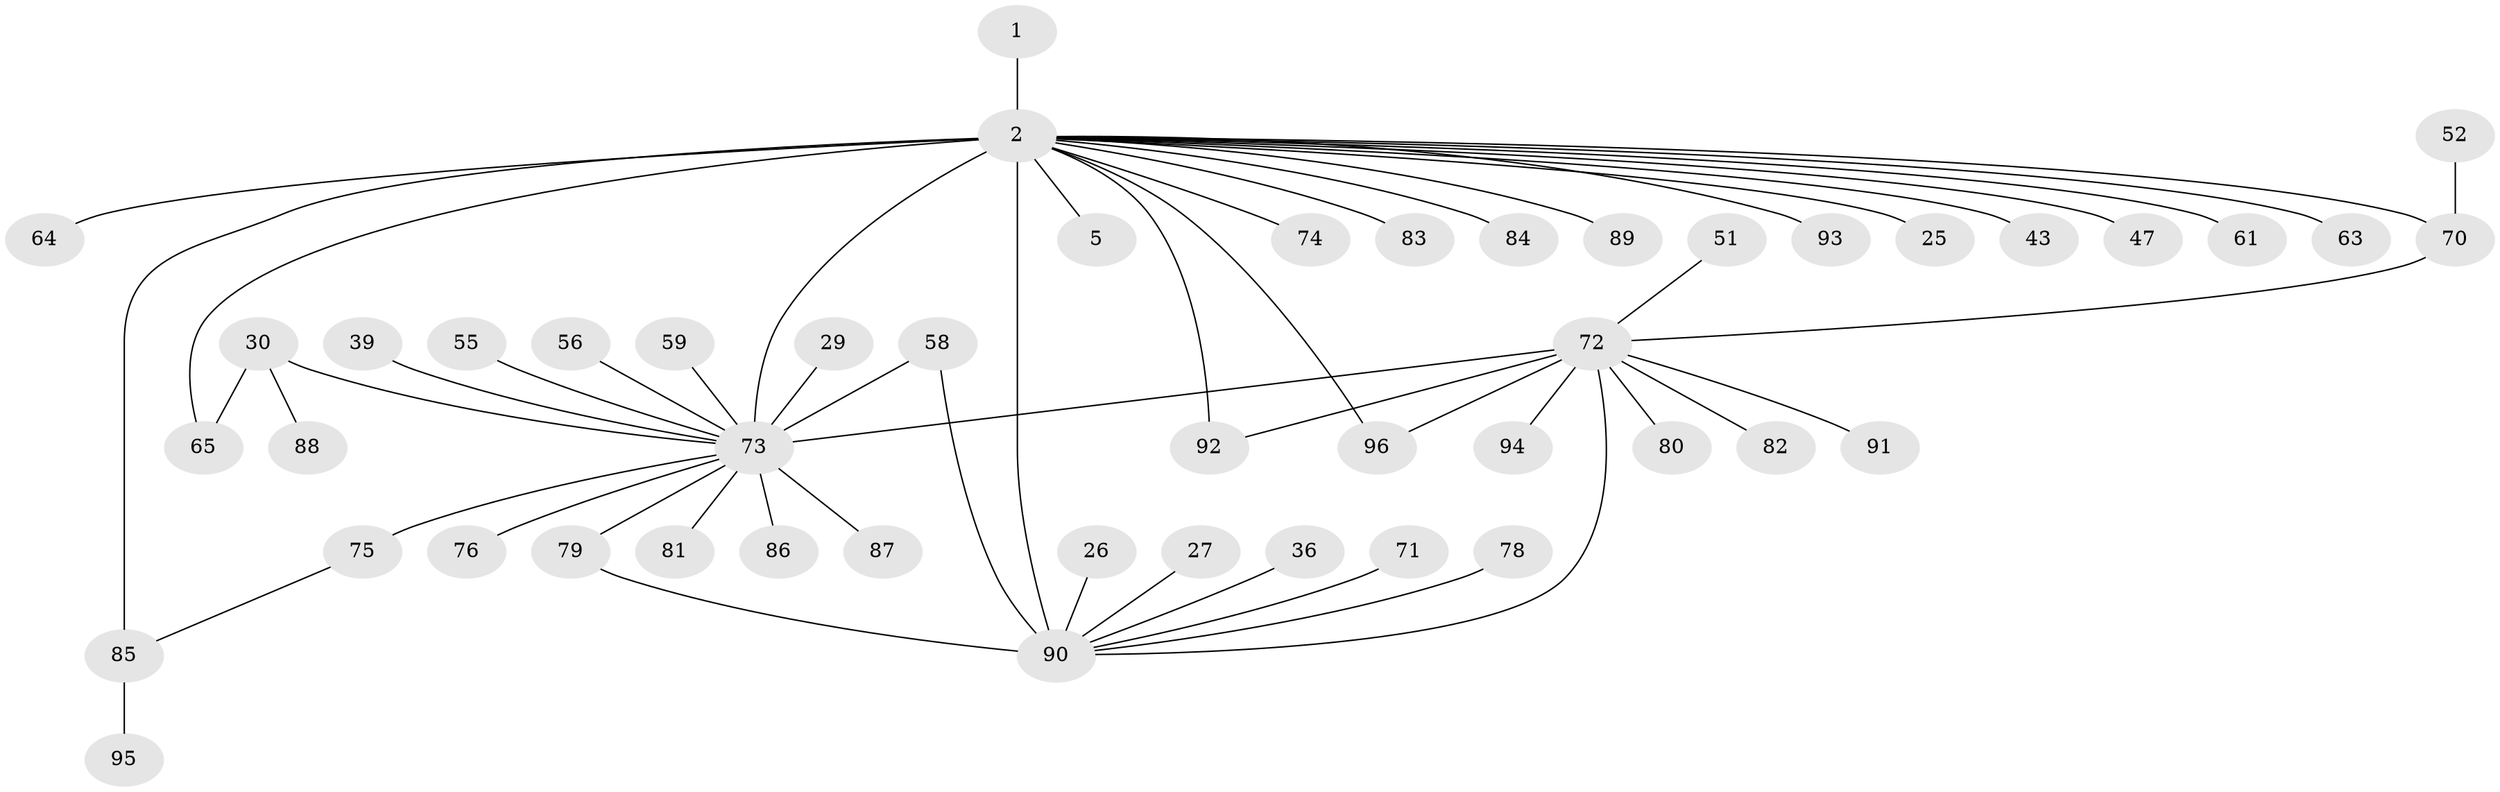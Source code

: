 // original degree distribution, {1: 0.4895833333333333, 35: 0.010416666666666666, 6: 0.03125, 7: 0.020833333333333332, 2: 0.25, 5: 0.020833333333333332, 4: 0.03125, 8: 0.020833333333333332, 3: 0.11458333333333333, 15: 0.010416666666666666}
// Generated by graph-tools (version 1.1) at 2025/48/03/09/25 04:48:43]
// undirected, 48 vertices, 55 edges
graph export_dot {
graph [start="1"]
  node [color=gray90,style=filled];
  1;
  2;
  5;
  25;
  26;
  27;
  29;
  30;
  36 [super="+33"];
  39;
  43;
  47;
  51;
  52;
  55;
  56;
  58;
  59;
  61;
  63 [super="+50"];
  64;
  65;
  70 [super="+17+32"];
  71;
  72 [super="+11+20+44"];
  73 [super="+18+24+40+23+60"];
  74;
  75 [super="+62"];
  76;
  78 [super="+67"];
  79 [super="+77"];
  80 [super="+48"];
  81;
  82;
  83;
  84 [super="+53+54"];
  85 [super="+41+66"];
  86;
  87;
  88;
  89;
  90 [super="+38+57+49+69"];
  91;
  92;
  93;
  94;
  95 [super="+34"];
  96 [super="+15"];
  1 -- 2;
  2 -- 5;
  2 -- 25;
  2 -- 43;
  2 -- 47;
  2 -- 61;
  2 -- 64;
  2 -- 65;
  2 -- 70 [weight=2];
  2 -- 74;
  2 -- 83;
  2 -- 89;
  2 -- 92;
  2 -- 93;
  2 -- 96;
  2 -- 73 [weight=6];
  2 -- 84;
  2 -- 63;
  2 -- 90 [weight=6];
  2 -- 85 [weight=2];
  26 -- 90;
  27 -- 90;
  29 -- 73;
  30 -- 65;
  30 -- 88;
  30 -- 73 [weight=2];
  36 -- 90;
  39 -- 73;
  51 -- 72;
  52 -- 70;
  55 -- 73;
  56 -- 73;
  58 -- 73;
  58 -- 90;
  59 -- 73;
  70 -- 72;
  71 -- 90;
  72 -- 92;
  72 -- 82;
  72 -- 91;
  72 -- 94;
  72 -- 96;
  72 -- 73 [weight=2];
  72 -- 80;
  72 -- 90 [weight=3];
  73 -- 76;
  73 -- 81;
  73 -- 75 [weight=2];
  73 -- 86;
  73 -- 87;
  73 -- 79;
  75 -- 85;
  78 -- 90;
  79 -- 90;
  85 -- 95;
}
